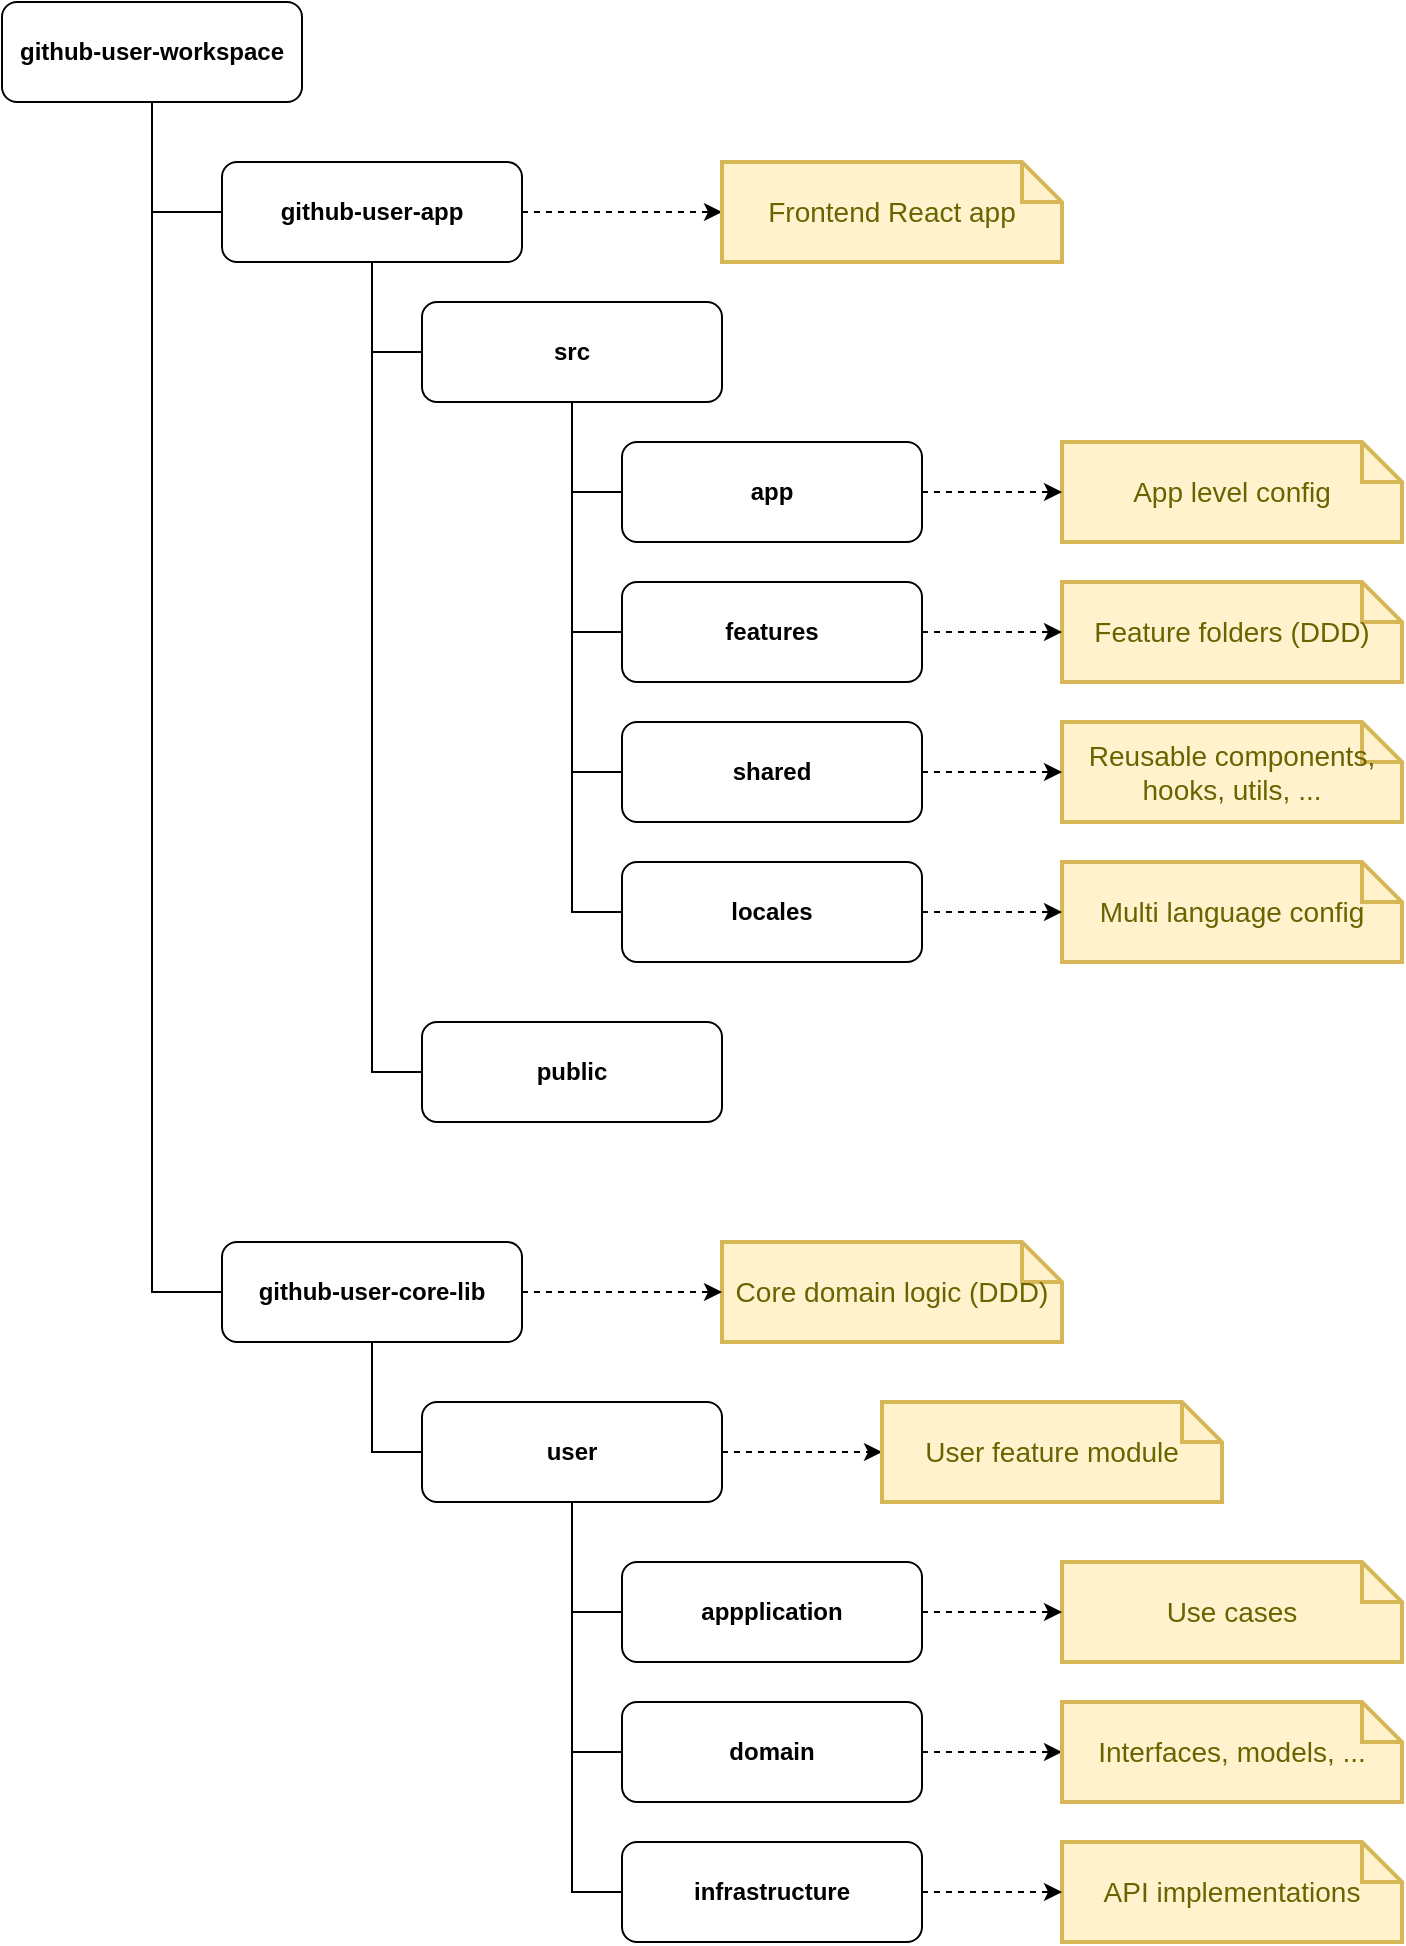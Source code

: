 <mxfile>
    <diagram id="VkQJC2x1yp84711-mS_V" name="Page-1">
        <mxGraphModel dx="1932" dy="850" grid="1" gridSize="10" guides="1" tooltips="1" connect="1" arrows="1" fold="1" page="1" pageScale="1" pageWidth="850" pageHeight="1100" math="0" shadow="0">
            <root>
                <mxCell id="0"/>
                <mxCell id="1" parent="0"/>
                <mxCell id="9A_x6K7J51bu4WERujdV-3" style="edgeStyle=orthogonalEdgeStyle;html=1;entryX=0;entryY=0.5;entryDx=0;entryDy=0;endArrow=none;endFill=0;strokeColor=default;rounded=0;curved=0;" parent="1" source="9A_x6K7J51bu4WERujdV-1" target="9A_x6K7J51bu4WERujdV-2" edge="1">
                    <mxGeometry relative="1" as="geometry"/>
                </mxCell>
                <mxCell id="9A_x6K7J51bu4WERujdV-5" style="edgeStyle=orthogonalEdgeStyle;html=1;entryX=0;entryY=0.5;entryDx=0;entryDy=0;rounded=0;endArrow=none;endFill=0;" parent="1" source="9A_x6K7J51bu4WERujdV-1" target="9A_x6K7J51bu4WERujdV-4" edge="1">
                    <mxGeometry relative="1" as="geometry"/>
                </mxCell>
                <mxCell id="9A_x6K7J51bu4WERujdV-1" value="&lt;b&gt;github-user-workspace&lt;/b&gt;" style="rounded=1;whiteSpace=wrap;html=1;" parent="1" vertex="1">
                    <mxGeometry x="90" y="150" width="150" height="50" as="geometry"/>
                </mxCell>
                <mxCell id="9A_x6K7J51bu4WERujdV-7" style="edgeStyle=orthogonalEdgeStyle;html=1;entryX=0;entryY=0.5;entryDx=0;entryDy=0;rounded=0;endArrow=none;endFill=0;" parent="1" source="9A_x6K7J51bu4WERujdV-2" target="9A_x6K7J51bu4WERujdV-6" edge="1">
                    <mxGeometry relative="1" as="geometry"/>
                </mxCell>
                <mxCell id="9A_x6K7J51bu4WERujdV-15" style="edgeStyle=orthogonalEdgeStyle;html=1;entryX=0;entryY=0.5;entryDx=0;entryDy=0;endArrow=none;endFill=0;rounded=0;curved=0;" parent="1" source="9A_x6K7J51bu4WERujdV-2" target="9A_x6K7J51bu4WERujdV-14" edge="1">
                    <mxGeometry relative="1" as="geometry"/>
                </mxCell>
                <mxCell id="9A_x6K7J51bu4WERujdV-27" style="edgeStyle=none;html=1;dashed=1;" parent="1" source="9A_x6K7J51bu4WERujdV-2" target="9A_x6K7J51bu4WERujdV-25" edge="1">
                    <mxGeometry relative="1" as="geometry"/>
                </mxCell>
                <mxCell id="9A_x6K7J51bu4WERujdV-2" value="&lt;b&gt;github-user-app&lt;/b&gt;" style="rounded=1;whiteSpace=wrap;html=1;" parent="1" vertex="1">
                    <mxGeometry x="200" y="230" width="150" height="50" as="geometry"/>
                </mxCell>
                <mxCell id="9A_x6K7J51bu4WERujdV-36" style="edgeStyle=orthogonalEdgeStyle;html=1;entryX=0;entryY=0.5;entryDx=0;entryDy=0;rounded=0;endArrow=none;endFill=0;" parent="1" source="9A_x6K7J51bu4WERujdV-4" target="9A_x6K7J51bu4WERujdV-35" edge="1">
                    <mxGeometry relative="1" as="geometry"/>
                </mxCell>
                <mxCell id="9A_x6K7J51bu4WERujdV-4" value="&lt;b&gt;github-user-core-lib&lt;/b&gt;" style="rounded=1;whiteSpace=wrap;html=1;" parent="1" vertex="1">
                    <mxGeometry x="200" y="770" width="150" height="50" as="geometry"/>
                </mxCell>
                <mxCell id="9A_x6K7J51bu4WERujdV-9" style="edgeStyle=orthogonalEdgeStyle;html=1;exitX=0.5;exitY=1;exitDx=0;exitDy=0;entryX=0;entryY=0.5;entryDx=0;entryDy=0;rounded=0;endArrow=none;endFill=0;" parent="1" source="9A_x6K7J51bu4WERujdV-6" target="9A_x6K7J51bu4WERujdV-8" edge="1">
                    <mxGeometry relative="1" as="geometry"/>
                </mxCell>
                <mxCell id="9A_x6K7J51bu4WERujdV-11" style="edgeStyle=orthogonalEdgeStyle;html=1;entryX=0;entryY=0.5;entryDx=0;entryDy=0;rounded=0;endArrow=none;endFill=0;" parent="1" source="9A_x6K7J51bu4WERujdV-6" target="9A_x6K7J51bu4WERujdV-10" edge="1">
                    <mxGeometry relative="1" as="geometry"/>
                </mxCell>
                <mxCell id="9A_x6K7J51bu4WERujdV-16" style="edgeStyle=orthogonalEdgeStyle;html=1;entryX=0;entryY=0.5;entryDx=0;entryDy=0;strokeColor=default;rounded=0;endArrow=none;endFill=0;" parent="1" source="9A_x6K7J51bu4WERujdV-6" target="9A_x6K7J51bu4WERujdV-12" edge="1">
                    <mxGeometry relative="1" as="geometry"/>
                </mxCell>
                <mxCell id="9A_x6K7J51bu4WERujdV-17" style="edgeStyle=orthogonalEdgeStyle;html=1;entryX=0;entryY=0.5;entryDx=0;entryDy=0;rounded=0;endArrow=none;endFill=0;" parent="1" source="9A_x6K7J51bu4WERujdV-6" target="9A_x6K7J51bu4WERujdV-13" edge="1">
                    <mxGeometry relative="1" as="geometry"/>
                </mxCell>
                <mxCell id="9A_x6K7J51bu4WERujdV-6" value="&lt;b&gt;src&lt;/b&gt;" style="rounded=1;whiteSpace=wrap;html=1;" parent="1" vertex="1">
                    <mxGeometry x="300" y="300" width="150" height="50" as="geometry"/>
                </mxCell>
                <mxCell id="9A_x6K7J51bu4WERujdV-8" value="&lt;b&gt;app&lt;/b&gt;" style="rounded=1;whiteSpace=wrap;html=1;" parent="1" vertex="1">
                    <mxGeometry x="400" y="370" width="150" height="50" as="geometry"/>
                </mxCell>
                <mxCell id="9A_x6K7J51bu4WERujdV-10" value="&lt;b&gt;features&lt;/b&gt;" style="rounded=1;whiteSpace=wrap;html=1;" parent="1" vertex="1">
                    <mxGeometry x="400" y="440" width="150" height="50" as="geometry"/>
                </mxCell>
                <mxCell id="9A_x6K7J51bu4WERujdV-12" value="&lt;b&gt;shared&lt;/b&gt;" style="rounded=1;whiteSpace=wrap;html=1;" parent="1" vertex="1">
                    <mxGeometry x="400" y="510" width="150" height="50" as="geometry"/>
                </mxCell>
                <mxCell id="9A_x6K7J51bu4WERujdV-13" value="&lt;b&gt;locales&lt;/b&gt;" style="rounded=1;whiteSpace=wrap;html=1;" parent="1" vertex="1">
                    <mxGeometry x="400" y="580" width="150" height="50" as="geometry"/>
                </mxCell>
                <mxCell id="9A_x6K7J51bu4WERujdV-14" value="&lt;b&gt;public&lt;/b&gt;" style="rounded=1;whiteSpace=wrap;html=1;" parent="1" vertex="1">
                    <mxGeometry x="300" y="660" width="150" height="50" as="geometry"/>
                </mxCell>
                <mxCell id="9A_x6K7J51bu4WERujdV-25" value="Frontend React app" style="shape=note;strokeWidth=2;fontSize=14;size=20;whiteSpace=wrap;html=1;fillColor=#fff2cc;strokeColor=#d6b656;fontColor=#666600;" parent="1" vertex="1">
                    <mxGeometry x="450" y="230" width="170" height="50" as="geometry"/>
                </mxCell>
                <mxCell id="9A_x6K7J51bu4WERujdV-26" value="App level config" style="shape=note;strokeWidth=2;fontSize=14;size=20;whiteSpace=wrap;html=1;fillColor=#fff2cc;strokeColor=#d6b656;fontColor=#666600;" parent="1" vertex="1">
                    <mxGeometry x="620" y="370" width="170" height="50" as="geometry"/>
                </mxCell>
                <mxCell id="9A_x6K7J51bu4WERujdV-28" style="edgeStyle=none;html=1;entryX=0;entryY=0.5;entryDx=0;entryDy=0;entryPerimeter=0;dashed=1;" parent="1" source="9A_x6K7J51bu4WERujdV-8" target="9A_x6K7J51bu4WERujdV-26" edge="1">
                    <mxGeometry relative="1" as="geometry"/>
                </mxCell>
                <mxCell id="9A_x6K7J51bu4WERujdV-29" value="Feature folders (DDD)" style="shape=note;strokeWidth=2;fontSize=14;size=20;whiteSpace=wrap;html=1;fillColor=#fff2cc;strokeColor=#d6b656;fontColor=#666600;" parent="1" vertex="1">
                    <mxGeometry x="620" y="440" width="170" height="50" as="geometry"/>
                </mxCell>
                <mxCell id="9A_x6K7J51bu4WERujdV-30" value="Reusable components, hooks, utils, ..." style="shape=note;strokeWidth=2;fontSize=14;size=20;whiteSpace=wrap;html=1;fillColor=#fff2cc;strokeColor=#d6b656;fontColor=#666600;" parent="1" vertex="1">
                    <mxGeometry x="620" y="510" width="170" height="50" as="geometry"/>
                </mxCell>
                <mxCell id="9A_x6K7J51bu4WERujdV-31" value="Multi language config" style="shape=note;strokeWidth=2;fontSize=14;size=20;whiteSpace=wrap;html=1;fillColor=#fff2cc;strokeColor=#d6b656;fontColor=#666600;" parent="1" vertex="1">
                    <mxGeometry x="620" y="580" width="170" height="50" as="geometry"/>
                </mxCell>
                <mxCell id="9A_x6K7J51bu4WERujdV-32" style="edgeStyle=none;html=1;entryX=0;entryY=0.5;entryDx=0;entryDy=0;entryPerimeter=0;dashed=1;" parent="1" source="9A_x6K7J51bu4WERujdV-13" target="9A_x6K7J51bu4WERujdV-31" edge="1">
                    <mxGeometry relative="1" as="geometry"/>
                </mxCell>
                <mxCell id="9A_x6K7J51bu4WERujdV-33" style="edgeStyle=none;html=1;entryX=0;entryY=0.5;entryDx=0;entryDy=0;entryPerimeter=0;dashed=1;" parent="1" source="9A_x6K7J51bu4WERujdV-12" target="9A_x6K7J51bu4WERujdV-30" edge="1">
                    <mxGeometry relative="1" as="geometry"/>
                </mxCell>
                <mxCell id="9A_x6K7J51bu4WERujdV-34" style="edgeStyle=none;html=1;entryX=0;entryY=0.5;entryDx=0;entryDy=0;entryPerimeter=0;dashed=1;" parent="1" source="9A_x6K7J51bu4WERujdV-10" target="9A_x6K7J51bu4WERujdV-29" edge="1">
                    <mxGeometry relative="1" as="geometry"/>
                </mxCell>
                <mxCell id="6" style="edgeStyle=orthogonalEdgeStyle;html=1;entryX=0;entryY=0.5;entryDx=0;entryDy=0;rounded=0;curved=0;endArrow=none;endFill=0;" edge="1" parent="1" source="9A_x6K7J51bu4WERujdV-35" target="3">
                    <mxGeometry relative="1" as="geometry"/>
                </mxCell>
                <mxCell id="9" style="edgeStyle=none;html=1;dashed=1;" edge="1" parent="1" source="9A_x6K7J51bu4WERujdV-35" target="2">
                    <mxGeometry relative="1" as="geometry"/>
                </mxCell>
                <mxCell id="9A_x6K7J51bu4WERujdV-35" value="&lt;b&gt;user&lt;/b&gt;" style="rounded=1;whiteSpace=wrap;html=1;" parent="1" vertex="1">
                    <mxGeometry x="300" y="850" width="150" height="50" as="geometry"/>
                </mxCell>
                <mxCell id="9A_x6K7J51bu4WERujdV-37" value="Core domain logic (DDD)" style="shape=note;strokeWidth=2;fontSize=14;size=20;whiteSpace=wrap;html=1;fillColor=#fff2cc;strokeColor=#d6b656;fontColor=#666600;" parent="1" vertex="1">
                    <mxGeometry x="450" y="770" width="170" height="50" as="geometry"/>
                </mxCell>
                <mxCell id="9A_x6K7J51bu4WERujdV-38" style="edgeStyle=none;html=1;entryX=0;entryY=0.5;entryDx=0;entryDy=0;entryPerimeter=0;dashed=1;endArrow=classic;endFill=1;" parent="1" source="9A_x6K7J51bu4WERujdV-4" target="9A_x6K7J51bu4WERujdV-37" edge="1">
                    <mxGeometry relative="1" as="geometry"/>
                </mxCell>
                <mxCell id="2" value="User feature module" style="shape=note;strokeWidth=2;fontSize=14;size=20;whiteSpace=wrap;html=1;fillColor=#fff2cc;strokeColor=#d6b656;fontColor=#666600;" vertex="1" parent="1">
                    <mxGeometry x="530" y="850" width="170" height="50" as="geometry"/>
                </mxCell>
                <mxCell id="3" value="&lt;b&gt;appplication&lt;/b&gt;" style="rounded=1;whiteSpace=wrap;html=1;" vertex="1" parent="1">
                    <mxGeometry x="400" y="930" width="150" height="50" as="geometry"/>
                </mxCell>
                <mxCell id="13" style="edgeStyle=none;html=1;dashed=1;" edge="1" parent="1" source="4" target="12">
                    <mxGeometry relative="1" as="geometry"/>
                </mxCell>
                <mxCell id="4" value="&lt;b&gt;domain&lt;/b&gt;" style="rounded=1;whiteSpace=wrap;html=1;" vertex="1" parent="1">
                    <mxGeometry x="400" y="1000" width="150" height="50" as="geometry"/>
                </mxCell>
                <mxCell id="5" value="&lt;b&gt;infrastructure&lt;/b&gt;" style="rounded=1;whiteSpace=wrap;html=1;" vertex="1" parent="1">
                    <mxGeometry x="400" y="1070" width="150" height="50" as="geometry"/>
                </mxCell>
                <mxCell id="7" style="edgeStyle=orthogonalEdgeStyle;html=1;entryX=0;entryY=0.5;entryDx=0;entryDy=0;rounded=0;curved=0;endArrow=none;endFill=0;exitX=0.5;exitY=1;exitDx=0;exitDy=0;" edge="1" parent="1" source="9A_x6K7J51bu4WERujdV-35" target="4">
                    <mxGeometry relative="1" as="geometry">
                        <mxPoint x="324.5" y="970" as="sourcePoint"/>
                        <mxPoint x="349.5" y="1025" as="targetPoint"/>
                    </mxGeometry>
                </mxCell>
                <mxCell id="8" style="edgeStyle=orthogonalEdgeStyle;html=1;entryX=0;entryY=0.5;entryDx=0;entryDy=0;rounded=0;curved=0;endArrow=none;endFill=0;exitX=0.5;exitY=1;exitDx=0;exitDy=0;" edge="1" parent="1" source="9A_x6K7J51bu4WERujdV-35" target="5">
                    <mxGeometry relative="1" as="geometry">
                        <mxPoint x="300" y="1030" as="sourcePoint"/>
                        <mxPoint x="325" y="1085" as="targetPoint"/>
                    </mxGeometry>
                </mxCell>
                <mxCell id="10" value="Use cases" style="shape=note;strokeWidth=2;fontSize=14;size=20;whiteSpace=wrap;html=1;fillColor=#fff2cc;strokeColor=#d6b656;fontColor=#666600;" vertex="1" parent="1">
                    <mxGeometry x="620" y="930" width="170" height="50" as="geometry"/>
                </mxCell>
                <mxCell id="11" style="edgeStyle=none;html=1;entryX=0;entryY=0.5;entryDx=0;entryDy=0;entryPerimeter=0;dashed=1;" edge="1" parent="1" source="3" target="10">
                    <mxGeometry relative="1" as="geometry"/>
                </mxCell>
                <mxCell id="12" value="Interfaces, models, ..." style="shape=note;strokeWidth=2;fontSize=14;size=20;whiteSpace=wrap;html=1;fillColor=#fff2cc;strokeColor=#d6b656;fontColor=#666600;" vertex="1" parent="1">
                    <mxGeometry x="620" y="1000" width="170" height="50" as="geometry"/>
                </mxCell>
                <mxCell id="14" value="API implementations" style="shape=note;strokeWidth=2;fontSize=14;size=20;whiteSpace=wrap;html=1;fillColor=#fff2cc;strokeColor=#d6b656;fontColor=#666600;" vertex="1" parent="1">
                    <mxGeometry x="620" y="1070" width="170" height="50" as="geometry"/>
                </mxCell>
                <mxCell id="15" style="edgeStyle=none;html=1;entryX=0;entryY=0.5;entryDx=0;entryDy=0;entryPerimeter=0;dashed=1;" edge="1" parent="1" source="5" target="14">
                    <mxGeometry relative="1" as="geometry"/>
                </mxCell>
            </root>
        </mxGraphModel>
    </diagram>
</mxfile>